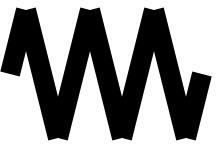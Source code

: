 <mxfile>
    <diagram id="BZrgodKR_Vyn7UPRDkDU" name="Page-1">
        <mxGraphModel dx="-2020" dy="552" grid="1" gridSize="4" guides="1" tooltips="1" connect="1" arrows="1" fold="1" page="1" pageScale="1" pageWidth="850" pageHeight="1100" math="0" shadow="0">
            <root>
                <mxCell id="0"/>
                <mxCell id="1" parent="0"/>
                <mxCell id="2" value="" style="endArrow=none;html=1;strokeWidth=10;" parent="1" edge="1">
                    <mxGeometry width="50" height="50" relative="1" as="geometry">
                        <mxPoint x="2704" y="64" as="sourcePoint"/>
                        <mxPoint x="2696" y="96" as="targetPoint"/>
                    </mxGeometry>
                </mxCell>
                <mxCell id="3" value="" style="endArrow=none;html=1;strokeWidth=10;" parent="1" edge="1">
                    <mxGeometry width="50" height="50" relative="1" as="geometry">
                        <mxPoint x="2704" y="64" as="sourcePoint"/>
                        <mxPoint x="2720" y="128" as="targetPoint"/>
                    </mxGeometry>
                </mxCell>
                <mxCell id="4" value="" style="endArrow=none;html=1;strokeWidth=10;" parent="1" edge="1">
                    <mxGeometry width="50" height="50" relative="1" as="geometry">
                        <mxPoint x="2736" y="64" as="sourcePoint"/>
                        <mxPoint x="2752" y="128" as="targetPoint"/>
                    </mxGeometry>
                </mxCell>
                <mxCell id="5" value="" style="endArrow=none;html=1;strokeWidth=10;" parent="1" edge="1">
                    <mxGeometry width="50" height="50" relative="1" as="geometry">
                        <mxPoint x="2768" y="64" as="sourcePoint"/>
                        <mxPoint x="2784" y="128" as="targetPoint"/>
                    </mxGeometry>
                </mxCell>
                <mxCell id="6" value="" style="endArrow=none;html=1;strokeWidth=10;" parent="1" edge="1">
                    <mxGeometry width="50" height="50" relative="1" as="geometry">
                        <mxPoint x="2736" y="64" as="sourcePoint"/>
                        <mxPoint x="2720" y="128" as="targetPoint"/>
                    </mxGeometry>
                </mxCell>
                <mxCell id="7" value="" style="endArrow=none;html=1;strokeWidth=10;" parent="1" edge="1">
                    <mxGeometry width="50" height="50" relative="1" as="geometry">
                        <mxPoint x="2768" y="64" as="sourcePoint"/>
                        <mxPoint x="2752" y="128" as="targetPoint"/>
                    </mxGeometry>
                </mxCell>
                <mxCell id="8" value="" style="endArrow=none;html=1;strokeWidth=10;" parent="1" edge="1">
                    <mxGeometry width="50" height="50" relative="1" as="geometry">
                        <mxPoint x="2792" y="96" as="sourcePoint"/>
                        <mxPoint x="2784" y="128" as="targetPoint"/>
                    </mxGeometry>
                </mxCell>
            </root>
        </mxGraphModel>
    </diagram>
</mxfile>